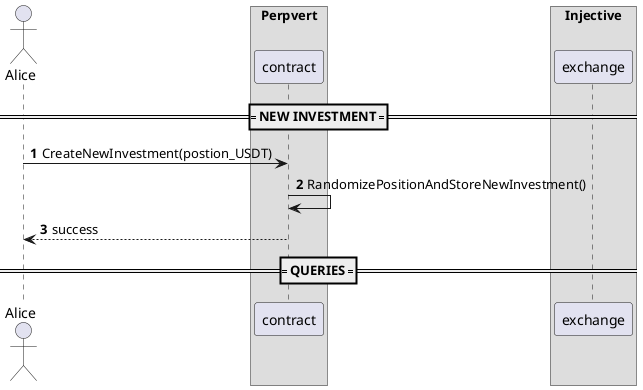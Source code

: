 @startuml
autonumber

actor Alice as fe

box "Perpvert"
    participant contract as cc
end box

box "Injective"
    participant exchange as ex    
end box

==== NEW INVESTMENT ====
fe -> cc: CreateNewInvestment(postion_USDT)
cc -> cc: RandomizePositionAndStoreNewInvestment()
cc --> fe: success



==== QUERIES ====


@enduml